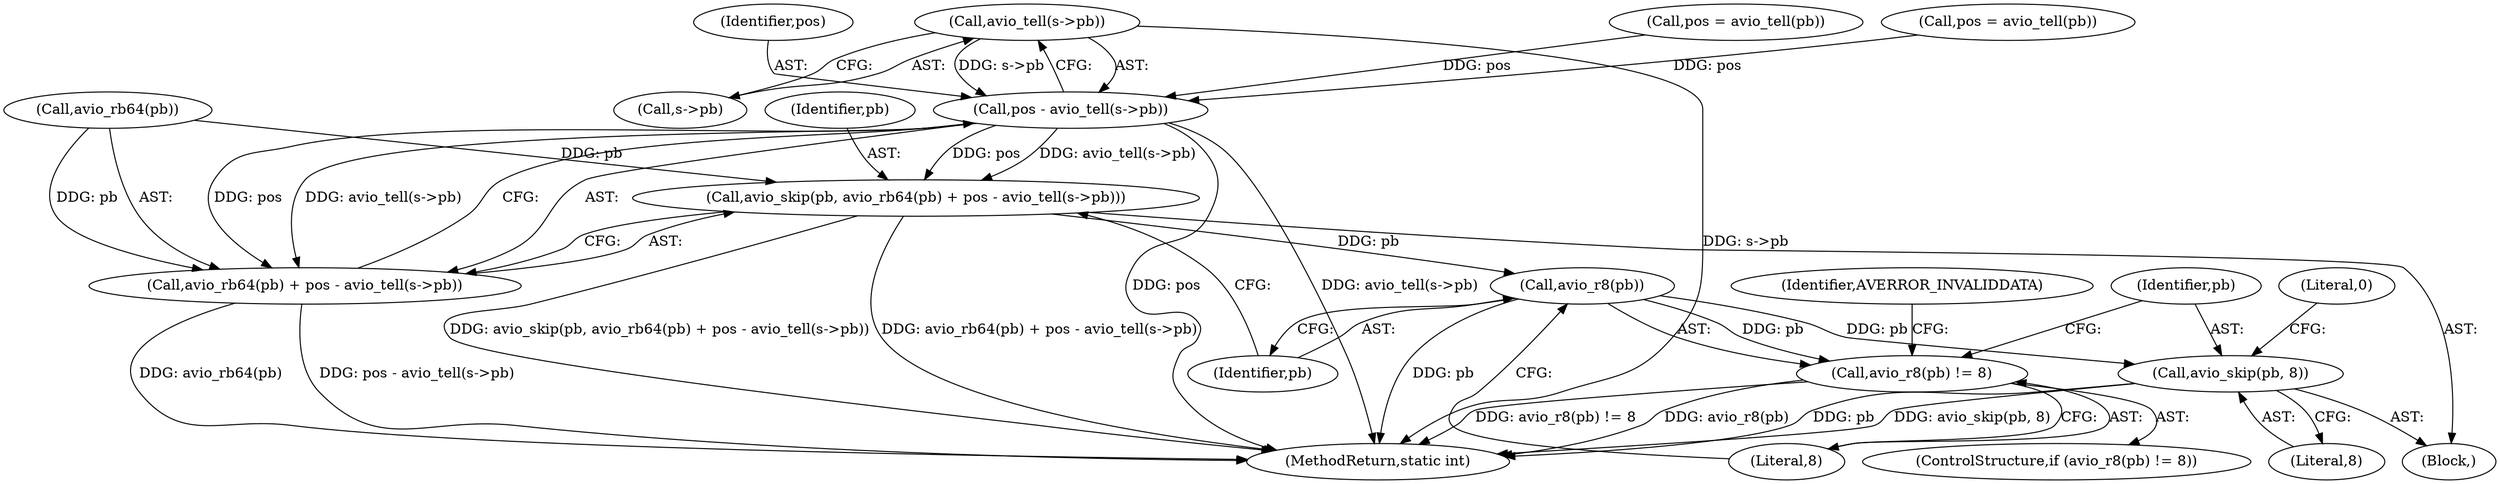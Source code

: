 digraph "0_FFmpeg_124eb202e70678539544f6268efc98131f19fa49@pointer" {
"1000644" [label="(Call,avio_tell(s->pb))"];
"1000642" [label="(Call,pos - avio_tell(s->pb))"];
"1000637" [label="(Call,avio_skip(pb, avio_rb64(pb) + pos - avio_tell(s->pb)))"];
"1000650" [label="(Call,avio_r8(pb))"];
"1000649" [label="(Call,avio_r8(pb) != 8)"];
"1000655" [label="(Call,avio_skip(pb, 8))"];
"1000639" [label="(Call,avio_rb64(pb) + pos - avio_tell(s->pb))"];
"1000654" [label="(Identifier,AVERROR_INVALIDDATA)"];
"1000655" [label="(Call,avio_skip(pb, 8))"];
"1000639" [label="(Call,avio_rb64(pb) + pos - avio_tell(s->pb))"];
"1000642" [label="(Call,pos - avio_tell(s->pb))"];
"1000640" [label="(Call,avio_rb64(pb))"];
"1000657" [label="(Literal,8)"];
"1000643" [label="(Identifier,pos)"];
"1000660" [label="(MethodReturn,static int)"];
"1000218" [label="(Call,pos = avio_tell(pb))"];
"1000644" [label="(Call,avio_tell(s->pb))"];
"1000650" [label="(Call,avio_r8(pb))"];
"1000649" [label="(Call,avio_r8(pb) != 8)"];
"1000656" [label="(Identifier,pb)"];
"1000637" [label="(Call,avio_skip(pb, avio_rb64(pb) + pos - avio_tell(s->pb)))"];
"1000638" [label="(Identifier,pb)"];
"1000652" [label="(Literal,8)"];
"1000648" [label="(ControlStructure,if (avio_r8(pb) != 8))"];
"1000102" [label="(Block,)"];
"1000651" [label="(Identifier,pb)"];
"1000645" [label="(Call,s->pb)"];
"1000659" [label="(Literal,0)"];
"1000129" [label="(Call,pos = avio_tell(pb))"];
"1000644" -> "1000642"  [label="AST: "];
"1000644" -> "1000645"  [label="CFG: "];
"1000645" -> "1000644"  [label="AST: "];
"1000642" -> "1000644"  [label="CFG: "];
"1000644" -> "1000660"  [label="DDG: s->pb"];
"1000644" -> "1000642"  [label="DDG: s->pb"];
"1000642" -> "1000639"  [label="AST: "];
"1000643" -> "1000642"  [label="AST: "];
"1000639" -> "1000642"  [label="CFG: "];
"1000642" -> "1000660"  [label="DDG: pos"];
"1000642" -> "1000660"  [label="DDG: avio_tell(s->pb)"];
"1000642" -> "1000637"  [label="DDG: pos"];
"1000642" -> "1000637"  [label="DDG: avio_tell(s->pb)"];
"1000642" -> "1000639"  [label="DDG: pos"];
"1000642" -> "1000639"  [label="DDG: avio_tell(s->pb)"];
"1000129" -> "1000642"  [label="DDG: pos"];
"1000218" -> "1000642"  [label="DDG: pos"];
"1000637" -> "1000102"  [label="AST: "];
"1000637" -> "1000639"  [label="CFG: "];
"1000638" -> "1000637"  [label="AST: "];
"1000639" -> "1000637"  [label="AST: "];
"1000651" -> "1000637"  [label="CFG: "];
"1000637" -> "1000660"  [label="DDG: avio_rb64(pb) + pos - avio_tell(s->pb)"];
"1000637" -> "1000660"  [label="DDG: avio_skip(pb, avio_rb64(pb) + pos - avio_tell(s->pb))"];
"1000640" -> "1000637"  [label="DDG: pb"];
"1000637" -> "1000650"  [label="DDG: pb"];
"1000650" -> "1000649"  [label="AST: "];
"1000650" -> "1000651"  [label="CFG: "];
"1000651" -> "1000650"  [label="AST: "];
"1000652" -> "1000650"  [label="CFG: "];
"1000650" -> "1000660"  [label="DDG: pb"];
"1000650" -> "1000649"  [label="DDG: pb"];
"1000650" -> "1000655"  [label="DDG: pb"];
"1000649" -> "1000648"  [label="AST: "];
"1000649" -> "1000652"  [label="CFG: "];
"1000652" -> "1000649"  [label="AST: "];
"1000654" -> "1000649"  [label="CFG: "];
"1000656" -> "1000649"  [label="CFG: "];
"1000649" -> "1000660"  [label="DDG: avio_r8(pb)"];
"1000649" -> "1000660"  [label="DDG: avio_r8(pb) != 8"];
"1000655" -> "1000102"  [label="AST: "];
"1000655" -> "1000657"  [label="CFG: "];
"1000656" -> "1000655"  [label="AST: "];
"1000657" -> "1000655"  [label="AST: "];
"1000659" -> "1000655"  [label="CFG: "];
"1000655" -> "1000660"  [label="DDG: pb"];
"1000655" -> "1000660"  [label="DDG: avio_skip(pb, 8)"];
"1000640" -> "1000639"  [label="AST: "];
"1000639" -> "1000660"  [label="DDG: avio_rb64(pb)"];
"1000639" -> "1000660"  [label="DDG: pos - avio_tell(s->pb)"];
"1000640" -> "1000639"  [label="DDG: pb"];
}
